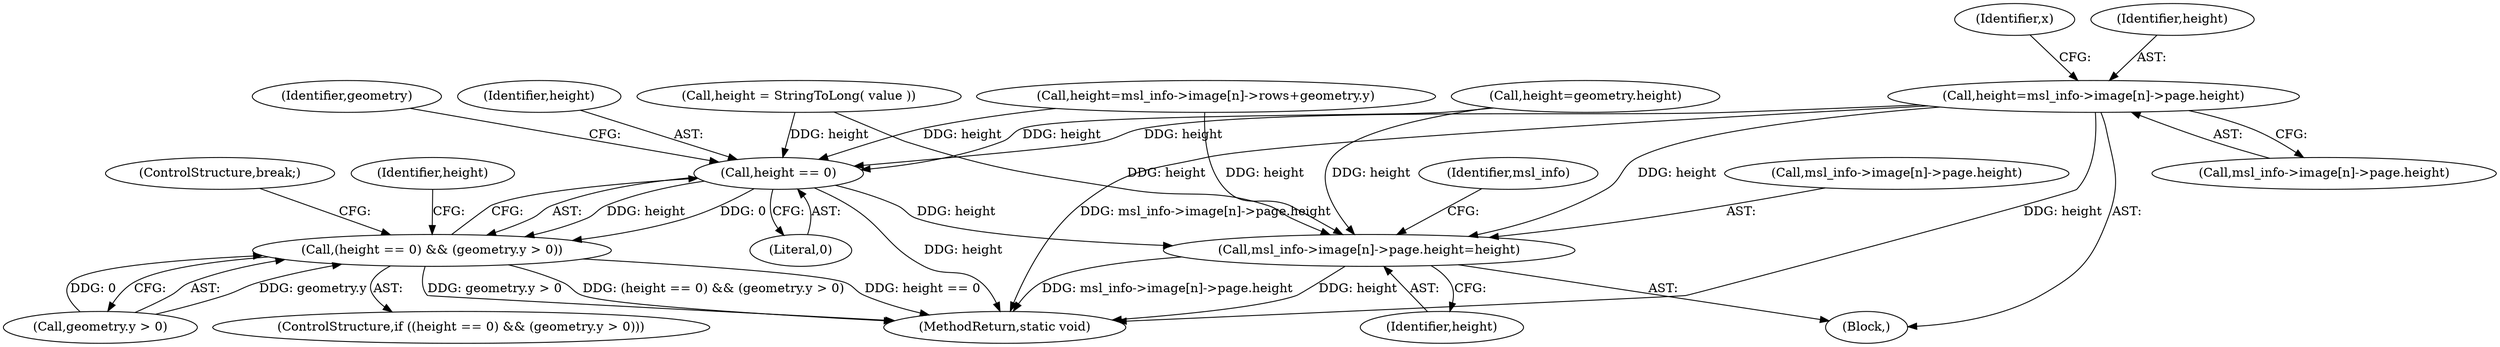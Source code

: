 digraph "0_ImageMagick_56d6e20de489113617cbbddaf41e92600a34db22@pointer" {
"1013198" [label="(Call,height=msl_info->image[n]->page.height)"];
"1013429" [label="(Call,height == 0)"];
"1013428" [label="(Call,(height == 0) && (geometry.y > 0))"];
"1013554" [label="(Call,msl_info->image[n]->page.height=height)"];
"1013437" [label="(Call,height=msl_info->image[n]->rows+geometry.y)"];
"1013555" [label="(Call,msl_info->image[n]->page.height)"];
"1013450" [label="(ControlStructure,break;)"];
"1013431" [label="(Literal,0)"];
"1013466" [label="(Call,height = StringToLong( value ))"];
"1013432" [label="(Call,geometry.y > 0)"];
"1013570" [label="(Identifier,msl_info)"];
"1013564" [label="(Identifier,height)"];
"1013200" [label="(Call,msl_info->image[n]->page.height)"];
"1013428" [label="(Call,(height == 0) && (geometry.y > 0))"];
"1013210" [label="(Identifier,x)"];
"1013427" [label="(ControlStructure,if ((height == 0) && (geometry.y > 0)))"];
"1013434" [label="(Identifier,geometry)"];
"1013199" [label="(Identifier,height)"];
"1013438" [label="(Identifier,height)"];
"1013186" [label="(Block,)"];
"1019610" [label="(MethodReturn,static void)"];
"1013429" [label="(Call,height == 0)"];
"1013554" [label="(Call,msl_info->image[n]->page.height=height)"];
"1013344" [label="(Call,height=geometry.height)"];
"1013198" [label="(Call,height=msl_info->image[n]->page.height)"];
"1013430" [label="(Identifier,height)"];
"1013198" -> "1013186"  [label="AST: "];
"1013198" -> "1013200"  [label="CFG: "];
"1013199" -> "1013198"  [label="AST: "];
"1013200" -> "1013198"  [label="AST: "];
"1013210" -> "1013198"  [label="CFG: "];
"1013198" -> "1019610"  [label="DDG: msl_info->image[n]->page.height"];
"1013198" -> "1019610"  [label="DDG: height"];
"1013198" -> "1013429"  [label="DDG: height"];
"1013198" -> "1013554"  [label="DDG: height"];
"1013429" -> "1013428"  [label="AST: "];
"1013429" -> "1013431"  [label="CFG: "];
"1013430" -> "1013429"  [label="AST: "];
"1013431" -> "1013429"  [label="AST: "];
"1013434" -> "1013429"  [label="CFG: "];
"1013428" -> "1013429"  [label="CFG: "];
"1013429" -> "1019610"  [label="DDG: height"];
"1013429" -> "1013428"  [label="DDG: height"];
"1013429" -> "1013428"  [label="DDG: 0"];
"1013344" -> "1013429"  [label="DDG: height"];
"1013437" -> "1013429"  [label="DDG: height"];
"1013466" -> "1013429"  [label="DDG: height"];
"1013429" -> "1013554"  [label="DDG: height"];
"1013428" -> "1013427"  [label="AST: "];
"1013428" -> "1013432"  [label="CFG: "];
"1013432" -> "1013428"  [label="AST: "];
"1013438" -> "1013428"  [label="CFG: "];
"1013450" -> "1013428"  [label="CFG: "];
"1013428" -> "1019610"  [label="DDG: geometry.y > 0"];
"1013428" -> "1019610"  [label="DDG: (height == 0) && (geometry.y > 0)"];
"1013428" -> "1019610"  [label="DDG: height == 0"];
"1013432" -> "1013428"  [label="DDG: geometry.y"];
"1013432" -> "1013428"  [label="DDG: 0"];
"1013554" -> "1013186"  [label="AST: "];
"1013554" -> "1013564"  [label="CFG: "];
"1013555" -> "1013554"  [label="AST: "];
"1013564" -> "1013554"  [label="AST: "];
"1013570" -> "1013554"  [label="CFG: "];
"1013554" -> "1019610"  [label="DDG: height"];
"1013554" -> "1019610"  [label="DDG: msl_info->image[n]->page.height"];
"1013344" -> "1013554"  [label="DDG: height"];
"1013437" -> "1013554"  [label="DDG: height"];
"1013466" -> "1013554"  [label="DDG: height"];
}
